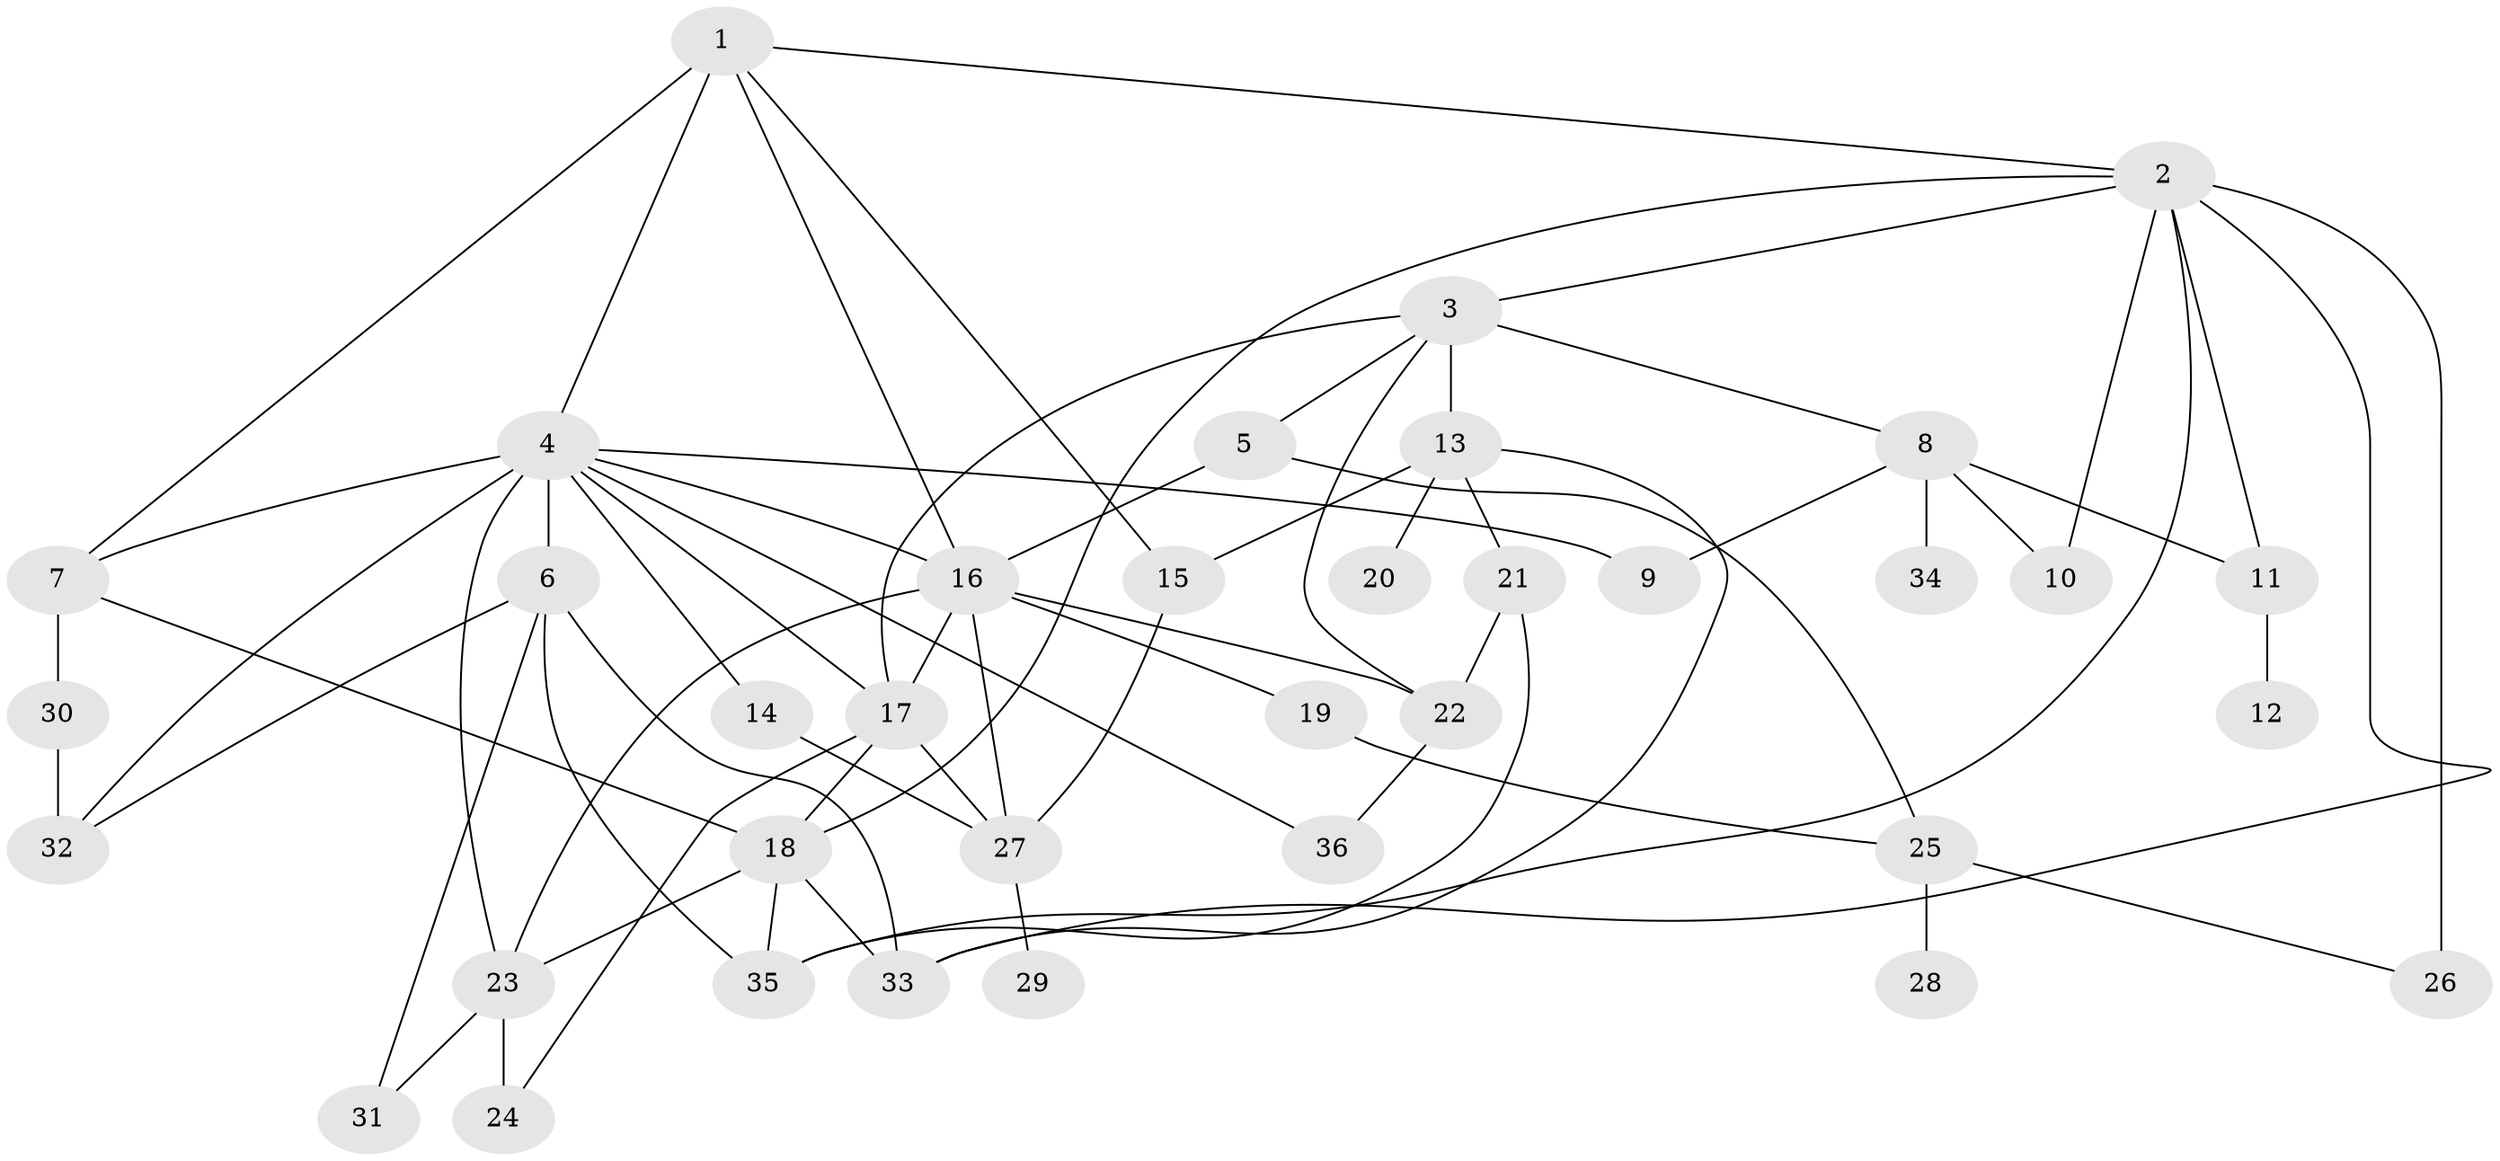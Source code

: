 // original degree distribution, {4: 0.10344827586206896, 10: 0.011494252873563218, 8: 0.011494252873563218, 1: 0.4367816091954023, 17: 0.011494252873563218, 3: 0.10344827586206896, 2: 0.20689655172413793, 6: 0.04597701149425287, 9: 0.022988505747126436, 7: 0.034482758620689655, 5: 0.011494252873563218}
// Generated by graph-tools (version 1.1) at 2025/50/03/04/25 22:50:30]
// undirected, 36 vertices, 66 edges
graph export_dot {
  node [color=gray90,style=filled];
  1;
  2;
  3;
  4;
  5;
  6;
  7;
  8;
  9;
  10;
  11;
  12;
  13;
  14;
  15;
  16;
  17;
  18;
  19;
  20;
  21;
  22;
  23;
  24;
  25;
  26;
  27;
  28;
  29;
  30;
  31;
  32;
  33;
  34;
  35;
  36;
  1 -- 2 [weight=1.0];
  1 -- 4 [weight=1.0];
  1 -- 7 [weight=1.0];
  1 -- 15 [weight=1.0];
  1 -- 16 [weight=1.0];
  2 -- 3 [weight=1.0];
  2 -- 10 [weight=1.0];
  2 -- 11 [weight=1.0];
  2 -- 18 [weight=1.0];
  2 -- 26 [weight=2.0];
  2 -- 33 [weight=1.0];
  2 -- 35 [weight=1.0];
  3 -- 5 [weight=1.0];
  3 -- 8 [weight=1.0];
  3 -- 13 [weight=2.0];
  3 -- 17 [weight=1.0];
  3 -- 22 [weight=1.0];
  4 -- 6 [weight=6.0];
  4 -- 7 [weight=1.0];
  4 -- 9 [weight=1.0];
  4 -- 14 [weight=1.0];
  4 -- 16 [weight=1.0];
  4 -- 17 [weight=1.0];
  4 -- 23 [weight=1.0];
  4 -- 32 [weight=1.0];
  4 -- 36 [weight=1.0];
  5 -- 16 [weight=1.0];
  5 -- 25 [weight=1.0];
  6 -- 31 [weight=1.0];
  6 -- 32 [weight=1.0];
  6 -- 33 [weight=1.0];
  6 -- 35 [weight=1.0];
  7 -- 18 [weight=1.0];
  7 -- 30 [weight=1.0];
  8 -- 9 [weight=1.0];
  8 -- 10 [weight=1.0];
  8 -- 11 [weight=1.0];
  8 -- 34 [weight=2.0];
  11 -- 12 [weight=1.0];
  13 -- 15 [weight=1.0];
  13 -- 20 [weight=1.0];
  13 -- 21 [weight=1.0];
  13 -- 33 [weight=1.0];
  14 -- 27 [weight=1.0];
  15 -- 27 [weight=1.0];
  16 -- 17 [weight=1.0];
  16 -- 19 [weight=1.0];
  16 -- 22 [weight=1.0];
  16 -- 23 [weight=1.0];
  16 -- 27 [weight=1.0];
  17 -- 18 [weight=1.0];
  17 -- 24 [weight=1.0];
  17 -- 27 [weight=1.0];
  18 -- 23 [weight=1.0];
  18 -- 33 [weight=1.0];
  18 -- 35 [weight=1.0];
  19 -- 25 [weight=1.0];
  21 -- 22 [weight=4.0];
  21 -- 35 [weight=1.0];
  22 -- 36 [weight=1.0];
  23 -- 24 [weight=4.0];
  23 -- 31 [weight=1.0];
  25 -- 26 [weight=1.0];
  25 -- 28 [weight=1.0];
  27 -- 29 [weight=2.0];
  30 -- 32 [weight=4.0];
}

